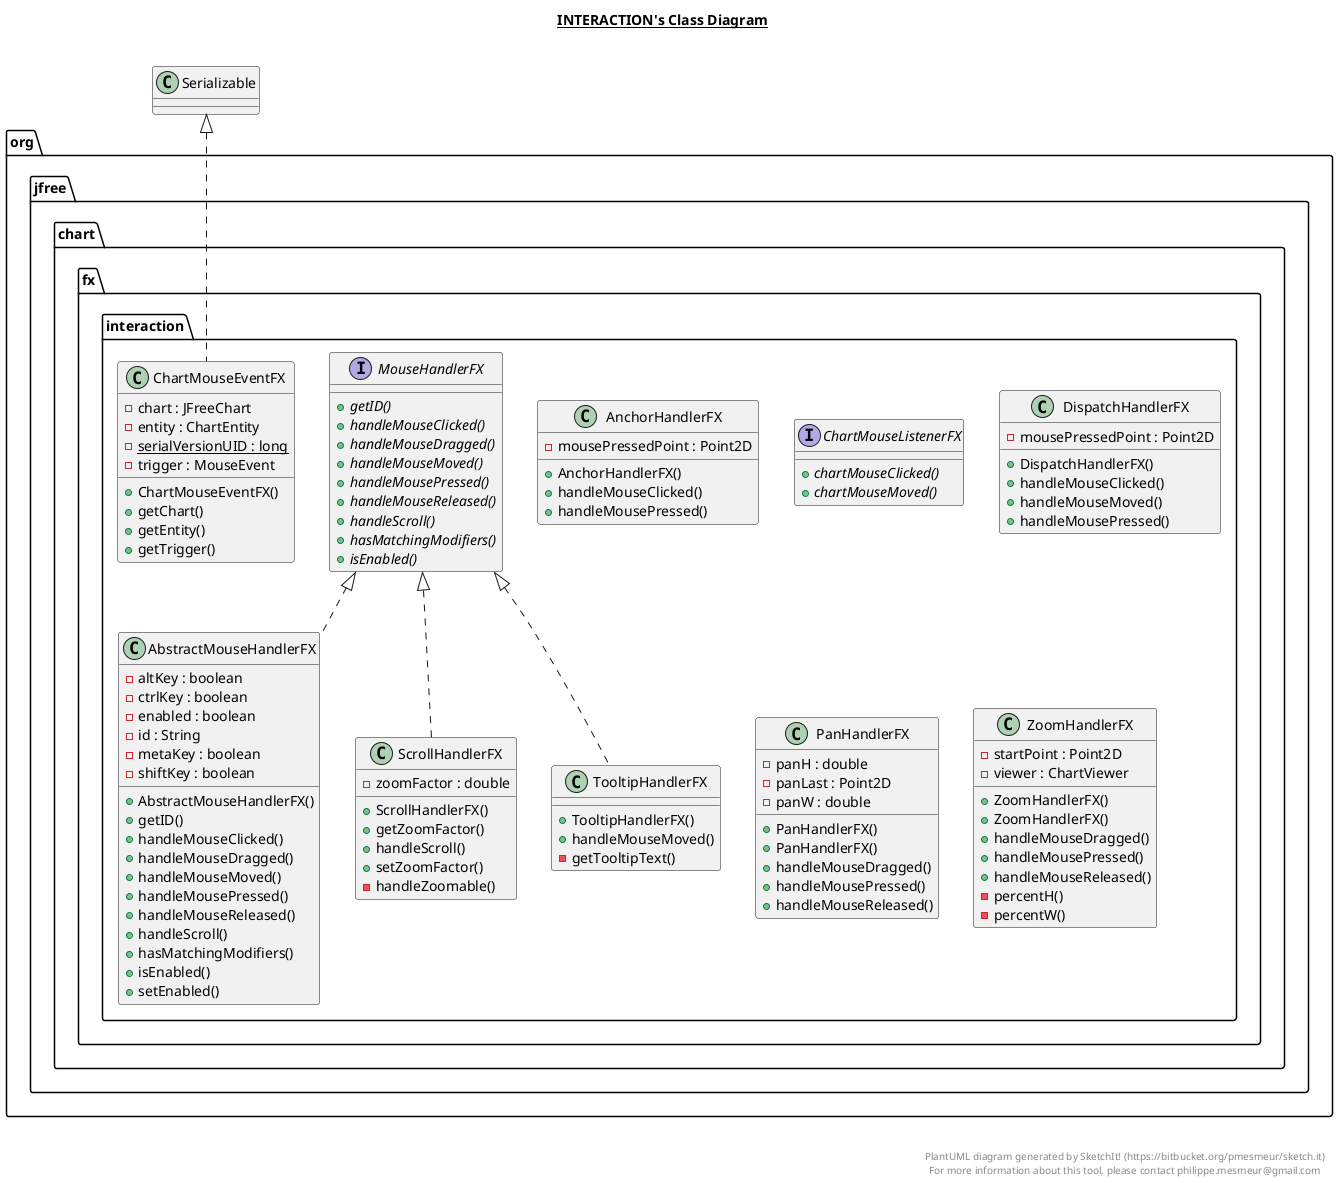 @startuml

title __INTERACTION's Class Diagram__\n

  namespace org.jfree.chart {
    namespace fx {
      namespace interaction {
        class org.jfree.chart.fx.interaction.AbstractMouseHandlerFX {
            - altKey : boolean
            - ctrlKey : boolean
            - enabled : boolean
            - id : String
            - metaKey : boolean
            - shiftKey : boolean
            + AbstractMouseHandlerFX()
            + getID()
            + handleMouseClicked()
            + handleMouseDragged()
            + handleMouseMoved()
            + handleMousePressed()
            + handleMouseReleased()
            + handleScroll()
            + hasMatchingModifiers()
            + isEnabled()
            + setEnabled()
        }
      }
    }
  }
  

  namespace org.jfree.chart {
    namespace fx {
      namespace interaction {
        class org.jfree.chart.fx.interaction.AnchorHandlerFX {
            - mousePressedPoint : Point2D
            + AnchorHandlerFX()
            + handleMouseClicked()
            + handleMousePressed()
        }
      }
    }
  }
  

  namespace org.jfree.chart {
    namespace fx {
      namespace interaction {
        class org.jfree.chart.fx.interaction.ChartMouseEventFX {
            - chart : JFreeChart
            - entity : ChartEntity
            {static} - serialVersionUID : long
            - trigger : MouseEvent
            + ChartMouseEventFX()
            + getChart()
            + getEntity()
            + getTrigger()
        }
      }
    }
  }
  

  namespace org.jfree.chart {
    namespace fx {
      namespace interaction {
        interface org.jfree.chart.fx.interaction.ChartMouseListenerFX {
            {abstract} + chartMouseClicked()
            {abstract} + chartMouseMoved()
        }
      }
    }
  }
  

  namespace org.jfree.chart {
    namespace fx {
      namespace interaction {
        class org.jfree.chart.fx.interaction.DispatchHandlerFX {
            - mousePressedPoint : Point2D
            + DispatchHandlerFX()
            + handleMouseClicked()
            + handleMouseMoved()
            + handleMousePressed()
        }
      }
    }
  }
  

  namespace org.jfree.chart {
    namespace fx {
      namespace interaction {
        interface org.jfree.chart.fx.interaction.MouseHandlerFX {
            {abstract} + getID()
            {abstract} + handleMouseClicked()
            {abstract} + handleMouseDragged()
            {abstract} + handleMouseMoved()
            {abstract} + handleMousePressed()
            {abstract} + handleMouseReleased()
            {abstract} + handleScroll()
            {abstract} + hasMatchingModifiers()
            {abstract} + isEnabled()
        }
      }
    }
  }
  

  namespace org.jfree.chart {
    namespace fx {
      namespace interaction {
        class org.jfree.chart.fx.interaction.PanHandlerFX {
            - panH : double
            - panLast : Point2D
            - panW : double
            + PanHandlerFX()
            + PanHandlerFX()
            + handleMouseDragged()
            + handleMousePressed()
            + handleMouseReleased()
        }
      }
    }
  }
  

  namespace org.jfree.chart {
    namespace fx {
      namespace interaction {
        class org.jfree.chart.fx.interaction.ScrollHandlerFX {
            - zoomFactor : double
            + ScrollHandlerFX()
            + getZoomFactor()
            + handleScroll()
            + setZoomFactor()
            - handleZoomable()
        }
      }
    }
  }
  

  namespace org.jfree.chart {
    namespace fx {
      namespace interaction {
        class org.jfree.chart.fx.interaction.TooltipHandlerFX {
            + TooltipHandlerFX()
            + handleMouseMoved()
            - getTooltipText()
        }
      }
    }
  }
  

  namespace org.jfree.chart {
    namespace fx {
      namespace interaction {
        class org.jfree.chart.fx.interaction.ZoomHandlerFX {
            - startPoint : Point2D
            - viewer : ChartViewer
            + ZoomHandlerFX()
            + ZoomHandlerFX()
            + handleMouseDragged()
            + handleMousePressed()
            + handleMouseReleased()
            - percentH()
            - percentW()
        }
      }
    }
  }
  

  org.jfree.chart.fx.interaction.AbstractMouseHandlerFX .up.|> MouseHandlerFX
  org.jfree.chart.fx.interaction.ChartMouseEventFX .up.|> Serializable
  org.jfree.chart.fx.interaction.ScrollHandlerFX .up.|> MouseHandlerFX
  org.jfree.chart.fx.interaction.TooltipHandlerFX .up.|> MouseHandlerFX


right footer


PlantUML diagram generated by SketchIt! (https://bitbucket.org/pmesmeur/sketch.it)
For more information about this tool, please contact philippe.mesmeur@gmail.com
endfooter

@enduml
